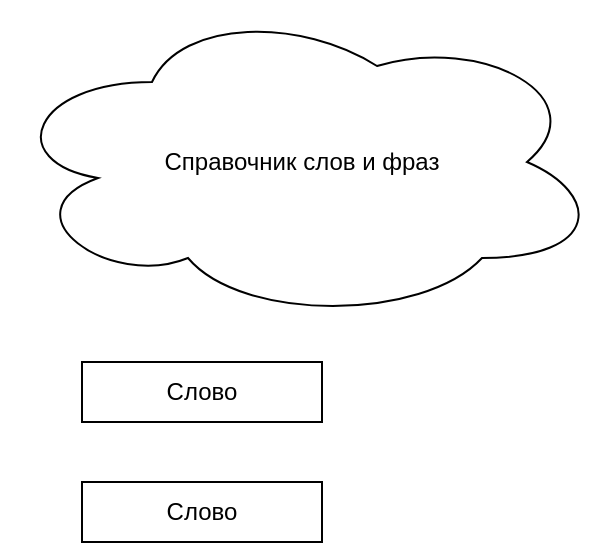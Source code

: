 <mxfile version="21.2.1" type="device">
  <diagram name="Page-1" id="5awJ8Kfc-SjN0M0XZbBp">
    <mxGraphModel dx="1050" dy="652" grid="1" gridSize="10" guides="1" tooltips="1" connect="1" arrows="1" fold="1" page="1" pageScale="1" pageWidth="850" pageHeight="1100" math="0" shadow="0">
      <root>
        <mxCell id="0" />
        <mxCell id="1" parent="0" />
        <mxCell id="QvZa6QJuOlzEnajQ9hCa-1" value="Справочник слов и фраз" style="ellipse;shape=cloud;whiteSpace=wrap;html=1;" vertex="1" parent="1">
          <mxGeometry x="480" y="40" width="300" height="160" as="geometry" />
        </mxCell>
        <mxCell id="QvZa6QJuOlzEnajQ9hCa-2" value="Слово" style="rounded=0;whiteSpace=wrap;html=1;" vertex="1" parent="1">
          <mxGeometry x="520" y="220" width="120" height="30" as="geometry" />
        </mxCell>
        <mxCell id="QvZa6QJuOlzEnajQ9hCa-3" value="Слово" style="rounded=0;whiteSpace=wrap;html=1;" vertex="1" parent="1">
          <mxGeometry x="520" y="280" width="120" height="30" as="geometry" />
        </mxCell>
      </root>
    </mxGraphModel>
  </diagram>
</mxfile>
